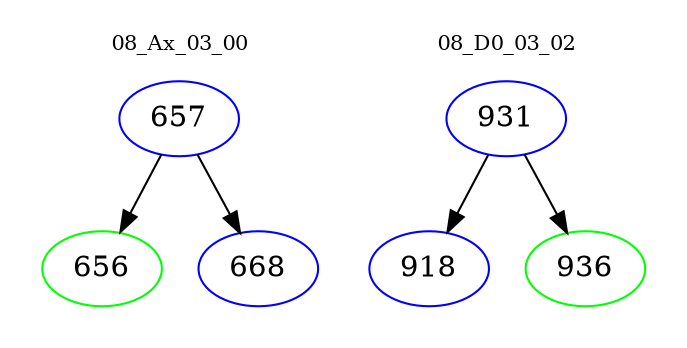 digraph{
subgraph cluster_0 {
color = white
label = "08_Ax_03_00";
fontsize=10;
T0_657 [label="657", color="blue"]
T0_657 -> T0_656 [color="black"]
T0_656 [label="656", color="green"]
T0_657 -> T0_668 [color="black"]
T0_668 [label="668", color="blue"]
}
subgraph cluster_1 {
color = white
label = "08_D0_03_02";
fontsize=10;
T1_931 [label="931", color="blue"]
T1_931 -> T1_918 [color="black"]
T1_918 [label="918", color="blue"]
T1_931 -> T1_936 [color="black"]
T1_936 [label="936", color="green"]
}
}
